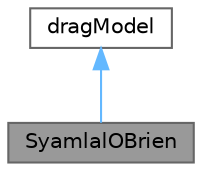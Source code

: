 digraph "SyamlalOBrien"
{
 // LATEX_PDF_SIZE
  bgcolor="transparent";
  edge [fontname=Helvetica,fontsize=10,labelfontname=Helvetica,labelfontsize=10];
  node [fontname=Helvetica,fontsize=10,shape=box,height=0.2,width=0.4];
  Node1 [id="Node000001",label="SyamlalOBrien",height=0.2,width=0.4,color="gray40", fillcolor="grey60", style="filled", fontcolor="black",tooltip="Syamlal, M., Rogers, W. and O'Brien, T. J. (1993) MFIX documentation, Theory Guide...."];
  Node2 -> Node1 [id="edge1_Node000001_Node000002",dir="back",color="steelblue1",style="solid",tooltip=" "];
  Node2 [id="Node000002",label="dragModel",height=0.2,width=0.4,color="gray40", fillcolor="white", style="filled",URL="$classFoam_1_1multiphaseEuler_1_1dragModel.html",tooltip=" "];
}
